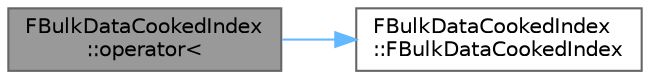 digraph "FBulkDataCookedIndex::operator&lt;"
{
 // INTERACTIVE_SVG=YES
 // LATEX_PDF_SIZE
  bgcolor="transparent";
  edge [fontname=Helvetica,fontsize=10,labelfontname=Helvetica,labelfontsize=10];
  node [fontname=Helvetica,fontsize=10,shape=box,height=0.2,width=0.4];
  rankdir="LR";
  Node1 [id="Node000001",label="FBulkDataCookedIndex\l::operator\<",height=0.2,width=0.4,color="gray40", fillcolor="grey60", style="filled", fontcolor="black",tooltip=" "];
  Node1 -> Node2 [id="edge1_Node000001_Node000002",color="steelblue1",style="solid",tooltip=" "];
  Node2 [id="Node000002",label="FBulkDataCookedIndex\l::FBulkDataCookedIndex",height=0.2,width=0.4,color="grey40", fillcolor="white", style="filled",URL="$d1/d80/classFBulkDataCookedIndex.html#a827d96d68c1ed2a72de738bfb7e2dad1",tooltip=" "];
}
